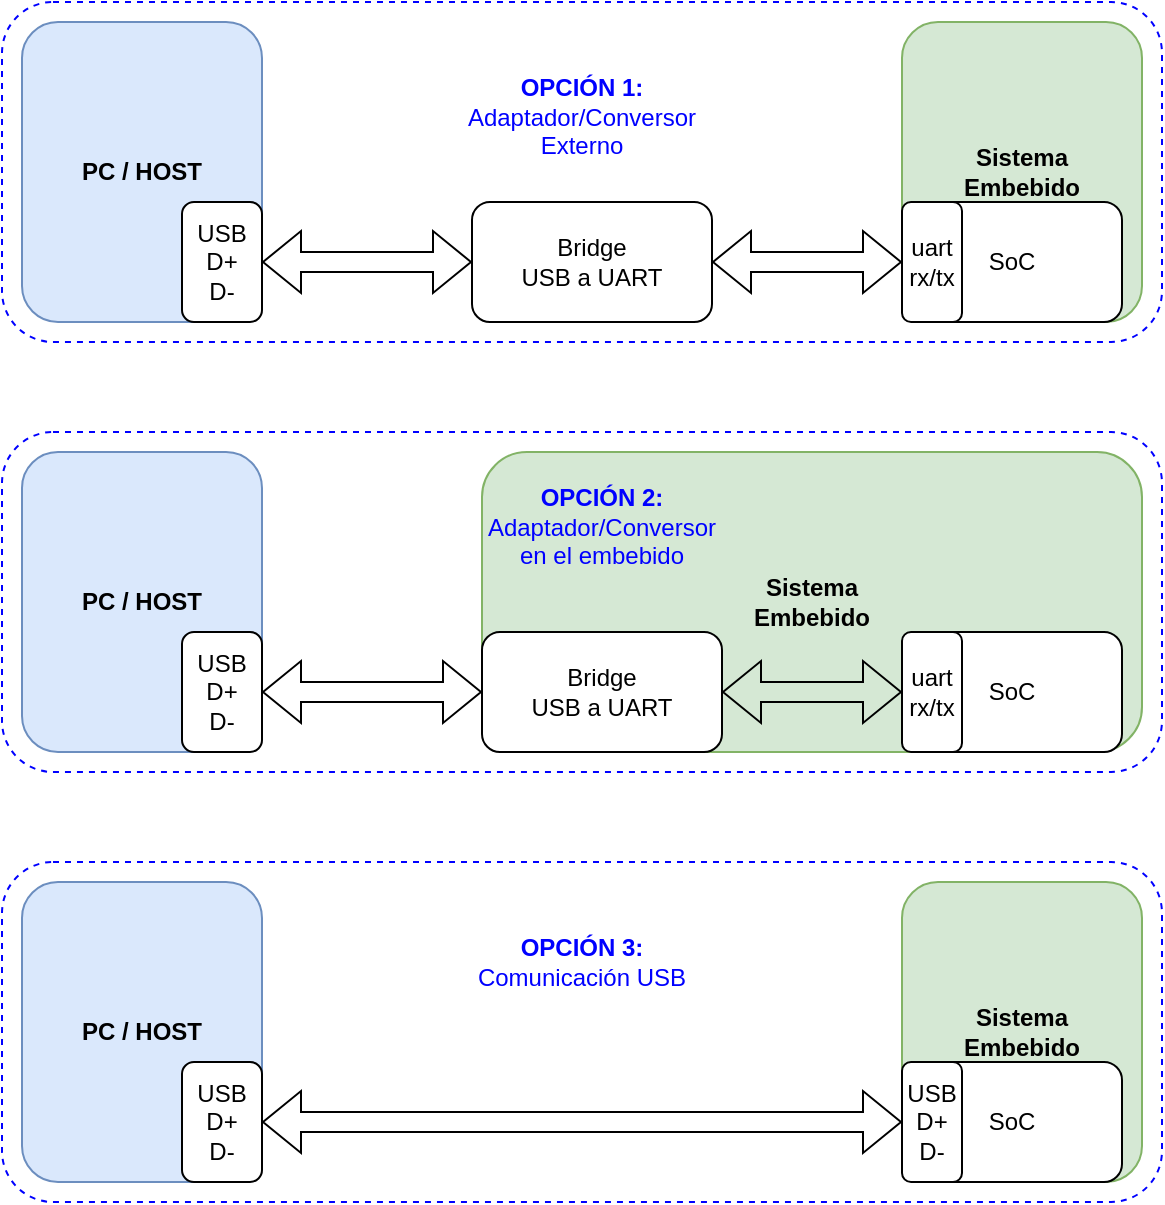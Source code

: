 <mxfile version="20.2.8" type="device"><diagram id="xBjzRbYdQvONAIs6nxMM" name="Page-1"><mxGraphModel dx="1308" dy="997" grid="1" gridSize="10" guides="1" tooltips="1" connect="1" arrows="1" fold="1" page="1" pageScale="1" pageWidth="1100" pageHeight="850" math="0" shadow="0"><root><mxCell id="0"/><mxCell id="1" parent="0"/><mxCell id="9TIHpoc-jN8Luu_YNvgC-5" value="PC / HOST" style="rounded=1;whiteSpace=wrap;html=1;fontStyle=1;fillColor=#dae8fc;strokeColor=#6c8ebf;" vertex="1" parent="1"><mxGeometry x="280" y="50" width="120" height="150" as="geometry"/></mxCell><mxCell id="9TIHpoc-jN8Luu_YNvgC-4" value="Sistema&lt;br&gt;Embebido" style="rounded=1;whiteSpace=wrap;html=1;fontStyle=1;fillColor=#d5e8d4;strokeColor=#82b366;" vertex="1" parent="1"><mxGeometry x="720" y="50" width="120" height="150" as="geometry"/></mxCell><mxCell id="EBffCd9U6gOzt1ulk98K-2" value="Bridge&lt;br&gt;USB a UART" style="rounded=1;whiteSpace=wrap;html=1;" parent="1" vertex="1"><mxGeometry x="505" y="140" width="120" height="60" as="geometry"/></mxCell><mxCell id="9TIHpoc-jN8Luu_YNvgC-1" value="USB&lt;br&gt;D+&lt;br&gt;D-" style="rounded=1;whiteSpace=wrap;html=1;" vertex="1" parent="1"><mxGeometry x="360" y="140" width="40" height="60" as="geometry"/></mxCell><mxCell id="9TIHpoc-jN8Luu_YNvgC-2" value="" style="shape=flexArrow;endArrow=classic;startArrow=classic;html=1;rounded=0;exitX=1;exitY=0.5;exitDx=0;exitDy=0;entryX=0;entryY=0.5;entryDx=0;entryDy=0;" edge="1" parent="1" source="9TIHpoc-jN8Luu_YNvgC-1" target="EBffCd9U6gOzt1ulk98K-2"><mxGeometry width="100" height="100" relative="1" as="geometry"><mxPoint x="505" y="270" as="sourcePoint"/><mxPoint x="475" y="230" as="targetPoint"/></mxGeometry></mxCell><mxCell id="9TIHpoc-jN8Luu_YNvgC-3" value="" style="shape=flexArrow;endArrow=classic;startArrow=classic;html=1;rounded=0;exitX=1;exitY=0.5;exitDx=0;exitDy=0;entryX=0;entryY=0.5;entryDx=0;entryDy=0;" edge="1" parent="1" source="EBffCd9U6gOzt1ulk98K-2" target="EBffCd9U6gOzt1ulk98K-1"><mxGeometry width="100" height="100" relative="1" as="geometry"><mxPoint x="640" y="260" as="sourcePoint"/><mxPoint x="765" y="260" as="targetPoint"/></mxGeometry></mxCell><mxCell id="9TIHpoc-jN8Luu_YNvgC-6" value="&lt;br&gt;OPCIÓN 1: &lt;span style=&quot;font-weight: normal;&quot;&gt;Adaptador/Conversor&lt;br&gt;Externo&lt;/span&gt;" style="text;html=1;strokeColor=none;fillColor=none;align=center;verticalAlign=middle;whiteSpace=wrap;rounded=0;fontStyle=1;fontColor=#0000FF;" vertex="1" parent="1"><mxGeometry x="500" y="60" width="120" height="60" as="geometry"/></mxCell><mxCell id="9TIHpoc-jN8Luu_YNvgC-7" value="PC / HOST" style="rounded=1;whiteSpace=wrap;html=1;fontStyle=1;fillColor=#dae8fc;strokeColor=#6c8ebf;" vertex="1" parent="1"><mxGeometry x="280" y="265" width="120" height="150" as="geometry"/></mxCell><mxCell id="9TIHpoc-jN8Luu_YNvgC-8" value="Sistema&lt;br&gt;Embebido" style="rounded=1;whiteSpace=wrap;html=1;fontStyle=1;fillColor=#d5e8d4;strokeColor=#82b366;" vertex="1" parent="1"><mxGeometry x="510" y="265" width="330" height="150" as="geometry"/></mxCell><mxCell id="9TIHpoc-jN8Luu_YNvgC-10" value="Bridge&lt;br&gt;USB a UART" style="rounded=1;whiteSpace=wrap;html=1;" vertex="1" parent="1"><mxGeometry x="510" y="355" width="120" height="60" as="geometry"/></mxCell><mxCell id="9TIHpoc-jN8Luu_YNvgC-11" value="USB&lt;br&gt;D+&lt;br&gt;D-" style="rounded=1;whiteSpace=wrap;html=1;" vertex="1" parent="1"><mxGeometry x="360" y="355" width="40" height="60" as="geometry"/></mxCell><mxCell id="9TIHpoc-jN8Luu_YNvgC-12" value="" style="shape=flexArrow;endArrow=classic;startArrow=classic;html=1;rounded=0;exitX=1;exitY=0.5;exitDx=0;exitDy=0;entryX=0;entryY=0.5;entryDx=0;entryDy=0;" edge="1" parent="1" source="9TIHpoc-jN8Luu_YNvgC-11" target="9TIHpoc-jN8Luu_YNvgC-10"><mxGeometry width="100" height="100" relative="1" as="geometry"><mxPoint x="505" y="485" as="sourcePoint"/><mxPoint x="475" y="445" as="targetPoint"/></mxGeometry></mxCell><mxCell id="9TIHpoc-jN8Luu_YNvgC-13" value="" style="shape=flexArrow;endArrow=classic;startArrow=classic;html=1;rounded=0;exitX=1;exitY=0.5;exitDx=0;exitDy=0;entryX=0;entryY=0.5;entryDx=0;entryDy=0;" edge="1" parent="1" source="9TIHpoc-jN8Luu_YNvgC-10" target="9TIHpoc-jN8Luu_YNvgC-9"><mxGeometry width="100" height="100" relative="1" as="geometry"><mxPoint x="640" y="475" as="sourcePoint"/><mxPoint x="765" y="475" as="targetPoint"/></mxGeometry></mxCell><mxCell id="9TIHpoc-jN8Luu_YNvgC-15" value="SoC" style="rounded=1;whiteSpace=wrap;html=1;" vertex="1" parent="1"><mxGeometry x="720" y="355" width="110" height="60" as="geometry"/></mxCell><mxCell id="9TIHpoc-jN8Luu_YNvgC-9" value="uart&lt;br&gt;rx/tx" style="rounded=1;whiteSpace=wrap;html=1;" vertex="1" parent="1"><mxGeometry x="720" y="355" width="30" height="60" as="geometry"/></mxCell><mxCell id="9TIHpoc-jN8Luu_YNvgC-16" value="SoC" style="rounded=1;whiteSpace=wrap;html=1;" vertex="1" parent="1"><mxGeometry x="720" y="140" width="110" height="60" as="geometry"/></mxCell><mxCell id="EBffCd9U6gOzt1ulk98K-1" value="uart&lt;br&gt;rx/tx" style="rounded=1;whiteSpace=wrap;html=1;" parent="1" vertex="1"><mxGeometry x="720" y="140" width="30" height="60" as="geometry"/></mxCell><mxCell id="9TIHpoc-jN8Luu_YNvgC-17" value="PC / HOST" style="rounded=1;whiteSpace=wrap;html=1;fontStyle=1;fillColor=#dae8fc;strokeColor=#6c8ebf;" vertex="1" parent="1"><mxGeometry x="280" y="480" width="120" height="150" as="geometry"/></mxCell><mxCell id="9TIHpoc-jN8Luu_YNvgC-18" value="Sistema&lt;br&gt;Embebido" style="rounded=1;whiteSpace=wrap;html=1;fontStyle=1;fillColor=#d5e8d4;strokeColor=#82b366;" vertex="1" parent="1"><mxGeometry x="720" y="480" width="120" height="150" as="geometry"/></mxCell><mxCell id="9TIHpoc-jN8Luu_YNvgC-20" value="USB&lt;br&gt;D+&lt;br&gt;D-" style="rounded=1;whiteSpace=wrap;html=1;" vertex="1" parent="1"><mxGeometry x="360" y="570" width="40" height="60" as="geometry"/></mxCell><mxCell id="9TIHpoc-jN8Luu_YNvgC-22" value="" style="shape=flexArrow;endArrow=classic;startArrow=classic;html=1;rounded=0;exitX=1;exitY=0.5;exitDx=0;exitDy=0;entryX=0;entryY=0.5;entryDx=0;entryDy=0;" edge="1" parent="1" source="9TIHpoc-jN8Luu_YNvgC-20" target="9TIHpoc-jN8Luu_YNvgC-25"><mxGeometry width="100" height="100" relative="1" as="geometry"><mxPoint x="625" y="600" as="sourcePoint"/><mxPoint x="765" y="690" as="targetPoint"/></mxGeometry></mxCell><mxCell id="9TIHpoc-jN8Luu_YNvgC-24" value="SoC" style="rounded=1;whiteSpace=wrap;html=1;" vertex="1" parent="1"><mxGeometry x="720" y="570" width="110" height="60" as="geometry"/></mxCell><mxCell id="9TIHpoc-jN8Luu_YNvgC-25" value="USB&lt;br&gt;D+&lt;br&gt;D-" style="rounded=1;whiteSpace=wrap;html=1;" vertex="1" parent="1"><mxGeometry x="720" y="570" width="30" height="60" as="geometry"/></mxCell><mxCell id="9TIHpoc-jN8Luu_YNvgC-26" value="&lt;br&gt;OPCIÓN 2: &lt;span style=&quot;font-weight: normal;&quot;&gt;Adaptador/Conversor&lt;br&gt;en el embebido&lt;br&gt;&lt;/span&gt;" style="text;html=1;strokeColor=none;fillColor=none;align=center;verticalAlign=middle;whiteSpace=wrap;rounded=0;fontStyle=1;fontColor=#0000FF;" vertex="1" parent="1"><mxGeometry x="510" y="265" width="120" height="60" as="geometry"/></mxCell><mxCell id="9TIHpoc-jN8Luu_YNvgC-27" value="OPCIÓN 3:&lt;br&gt;&lt;span style=&quot;font-weight: normal;&quot;&gt;Comunicación USB&lt;br&gt;&lt;/span&gt;" style="text;html=1;strokeColor=none;fillColor=none;align=center;verticalAlign=middle;whiteSpace=wrap;rounded=0;fontStyle=1;fontColor=#0000FF;" vertex="1" parent="1"><mxGeometry x="500" y="490" width="120" height="60" as="geometry"/></mxCell><mxCell id="9TIHpoc-jN8Luu_YNvgC-28" value="" style="rounded=1;whiteSpace=wrap;html=1;fontColor=#0000FF;fillColor=none;dashed=1;strokeColor=#0000FF;" vertex="1" parent="1"><mxGeometry x="270" y="40" width="580" height="170" as="geometry"/></mxCell><mxCell id="9TIHpoc-jN8Luu_YNvgC-29" value="" style="rounded=1;whiteSpace=wrap;html=1;fontColor=#0000FF;fillColor=none;dashed=1;strokeColor=#0000FF;" vertex="1" parent="1"><mxGeometry x="270" y="255" width="580" height="170" as="geometry"/></mxCell><mxCell id="9TIHpoc-jN8Luu_YNvgC-30" value="" style="rounded=1;whiteSpace=wrap;html=1;fontColor=#0000FF;fillColor=none;dashed=1;strokeColor=#0000FF;" vertex="1" parent="1"><mxGeometry x="270" y="470" width="580" height="170" as="geometry"/></mxCell></root></mxGraphModel></diagram></mxfile>
